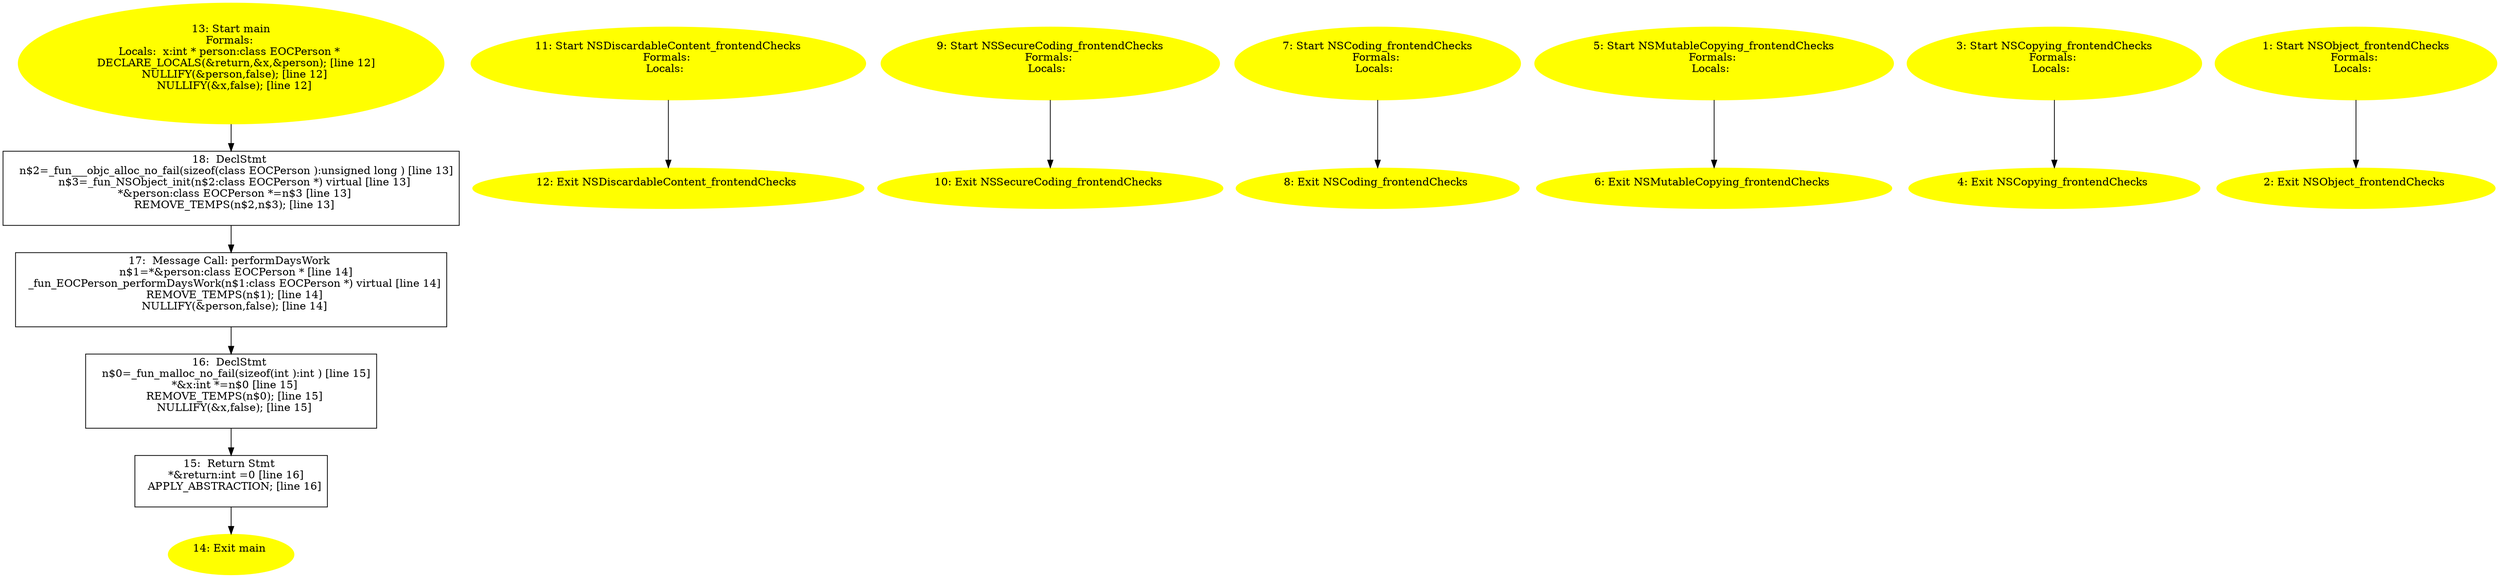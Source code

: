 digraph iCFG {
18 [label="18:  DeclStmt \n   n$2=_fun___objc_alloc_no_fail(sizeof(class EOCPerson ):unsigned long ) [line 13]\n  n$3=_fun_NSObject_init(n$2:class EOCPerson *) virtual [line 13]\n  *&person:class EOCPerson *=n$3 [line 13]\n  REMOVE_TEMPS(n$2,n$3); [line 13]\n " shape="box"]
	

	 18 -> 17 ;
17 [label="17:  Message Call: performDaysWork \n   n$1=*&person:class EOCPerson * [line 14]\n  _fun_EOCPerson_performDaysWork(n$1:class EOCPerson *) virtual [line 14]\n  REMOVE_TEMPS(n$1); [line 14]\n  NULLIFY(&person,false); [line 14]\n " shape="box"]
	

	 17 -> 16 ;
16 [label="16:  DeclStmt \n   n$0=_fun_malloc_no_fail(sizeof(int ):int ) [line 15]\n  *&x:int *=n$0 [line 15]\n  REMOVE_TEMPS(n$0); [line 15]\n  NULLIFY(&x,false); [line 15]\n " shape="box"]
	

	 16 -> 15 ;
15 [label="15:  Return Stmt \n   *&return:int =0 [line 16]\n  APPLY_ABSTRACTION; [line 16]\n " shape="box"]
	

	 15 -> 14 ;
14 [label="14: Exit main \n  " color=yellow style=filled]
	

13 [label="13: Start main\nFormals: \nLocals:  x:int * person:class EOCPerson * \n   DECLARE_LOCALS(&return,&x,&person); [line 12]\n  NULLIFY(&person,false); [line 12]\n  NULLIFY(&x,false); [line 12]\n " color=yellow style=filled]
	

	 13 -> 18 ;
12 [label="12: Exit NSDiscardableContent_frontendChecks \n  " color=yellow style=filled]
	

11 [label="11: Start NSDiscardableContent_frontendChecks\nFormals: \nLocals:  \n  " color=yellow style=filled]
	

	 11 -> 12 ;
10 [label="10: Exit NSSecureCoding_frontendChecks \n  " color=yellow style=filled]
	

9 [label="9: Start NSSecureCoding_frontendChecks\nFormals: \nLocals:  \n  " color=yellow style=filled]
	

	 9 -> 10 ;
8 [label="8: Exit NSCoding_frontendChecks \n  " color=yellow style=filled]
	

7 [label="7: Start NSCoding_frontendChecks\nFormals: \nLocals:  \n  " color=yellow style=filled]
	

	 7 -> 8 ;
6 [label="6: Exit NSMutableCopying_frontendChecks \n  " color=yellow style=filled]
	

5 [label="5: Start NSMutableCopying_frontendChecks\nFormals: \nLocals:  \n  " color=yellow style=filled]
	

	 5 -> 6 ;
4 [label="4: Exit NSCopying_frontendChecks \n  " color=yellow style=filled]
	

3 [label="3: Start NSCopying_frontendChecks\nFormals: \nLocals:  \n  " color=yellow style=filled]
	

	 3 -> 4 ;
2 [label="2: Exit NSObject_frontendChecks \n  " color=yellow style=filled]
	

1 [label="1: Start NSObject_frontendChecks\nFormals: \nLocals:  \n  " color=yellow style=filled]
	

	 1 -> 2 ;
}

